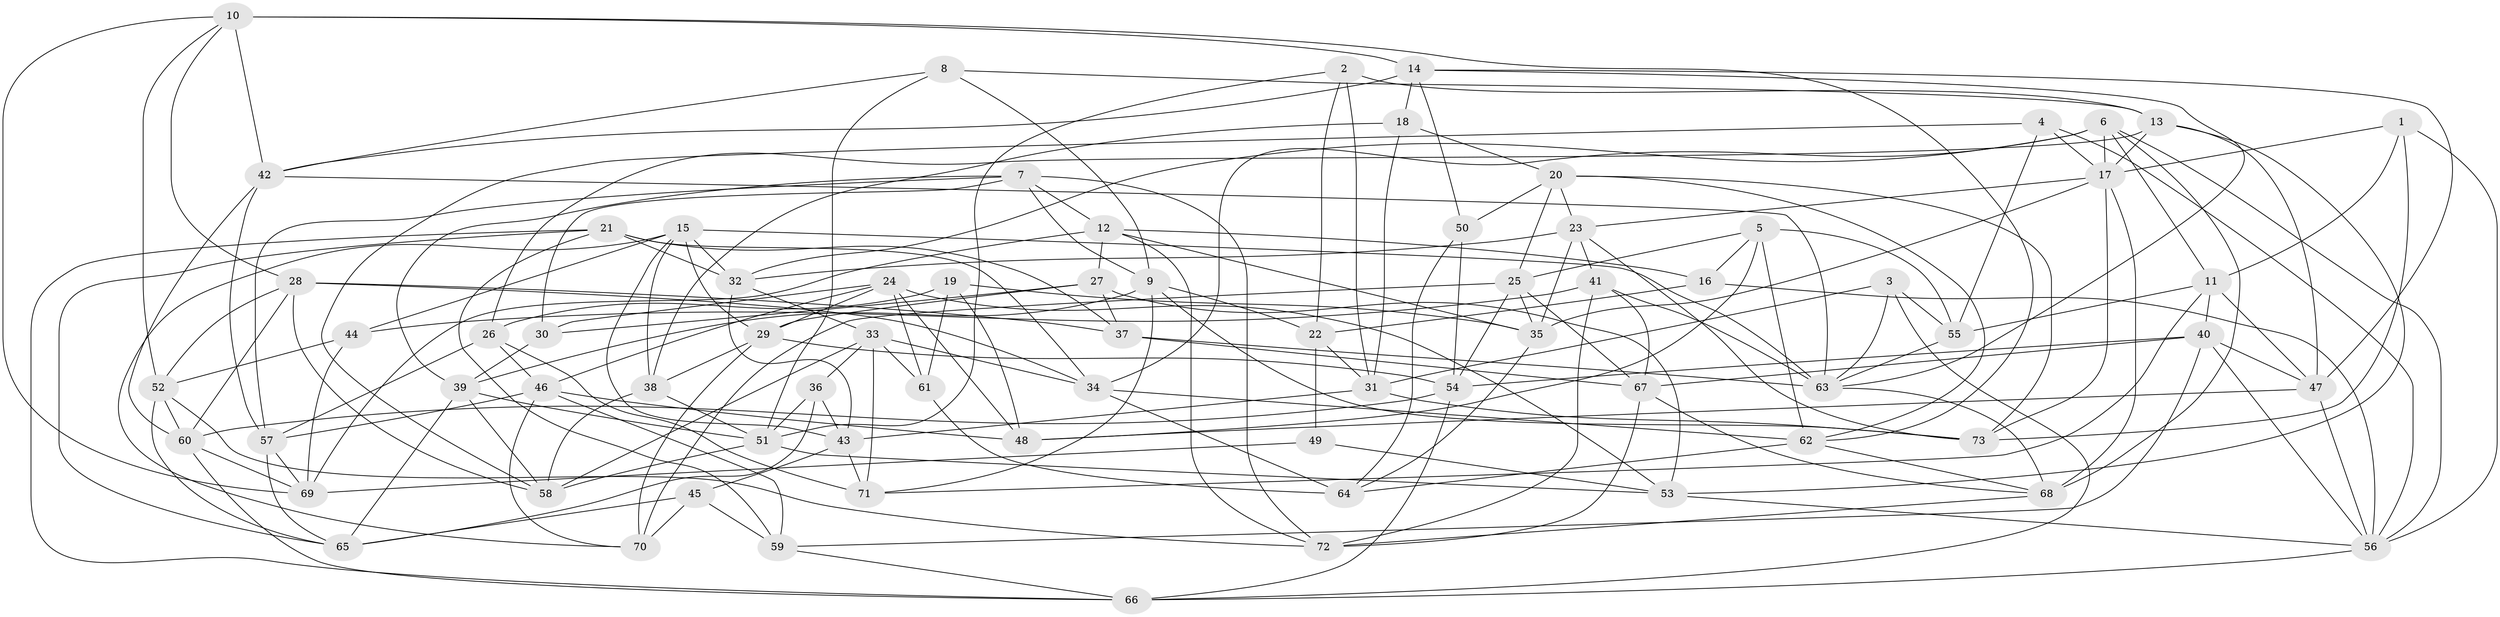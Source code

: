 // original degree distribution, {4: 1.0}
// Generated by graph-tools (version 1.1) at 2025/03/03/09/25 03:03:08]
// undirected, 73 vertices, 201 edges
graph export_dot {
graph [start="1"]
  node [color=gray90,style=filled];
  1;
  2;
  3;
  4;
  5;
  6;
  7;
  8;
  9;
  10;
  11;
  12;
  13;
  14;
  15;
  16;
  17;
  18;
  19;
  20;
  21;
  22;
  23;
  24;
  25;
  26;
  27;
  28;
  29;
  30;
  31;
  32;
  33;
  34;
  35;
  36;
  37;
  38;
  39;
  40;
  41;
  42;
  43;
  44;
  45;
  46;
  47;
  48;
  49;
  50;
  51;
  52;
  53;
  54;
  55;
  56;
  57;
  58;
  59;
  60;
  61;
  62;
  63;
  64;
  65;
  66;
  67;
  68;
  69;
  70;
  71;
  72;
  73;
  1 -- 11 [weight=1.0];
  1 -- 17 [weight=1.0];
  1 -- 56 [weight=1.0];
  1 -- 73 [weight=1.0];
  2 -- 13 [weight=1.0];
  2 -- 22 [weight=1.0];
  2 -- 31 [weight=1.0];
  2 -- 51 [weight=1.0];
  3 -- 31 [weight=1.0];
  3 -- 55 [weight=1.0];
  3 -- 63 [weight=1.0];
  3 -- 66 [weight=1.0];
  4 -- 17 [weight=1.0];
  4 -- 55 [weight=1.0];
  4 -- 56 [weight=1.0];
  4 -- 58 [weight=1.0];
  5 -- 16 [weight=1.0];
  5 -- 25 [weight=1.0];
  5 -- 48 [weight=1.0];
  5 -- 55 [weight=2.0];
  5 -- 62 [weight=1.0];
  6 -- 11 [weight=1.0];
  6 -- 17 [weight=1.0];
  6 -- 32 [weight=1.0];
  6 -- 34 [weight=1.0];
  6 -- 56 [weight=1.0];
  6 -- 68 [weight=1.0];
  7 -- 9 [weight=1.0];
  7 -- 12 [weight=1.0];
  7 -- 30 [weight=1.0];
  7 -- 39 [weight=1.0];
  7 -- 57 [weight=1.0];
  7 -- 72 [weight=1.0];
  8 -- 9 [weight=1.0];
  8 -- 13 [weight=1.0];
  8 -- 42 [weight=1.0];
  8 -- 51 [weight=1.0];
  9 -- 22 [weight=1.0];
  9 -- 39 [weight=1.0];
  9 -- 71 [weight=1.0];
  9 -- 73 [weight=1.0];
  10 -- 14 [weight=1.0];
  10 -- 28 [weight=1.0];
  10 -- 42 [weight=1.0];
  10 -- 52 [weight=1.0];
  10 -- 62 [weight=1.0];
  10 -- 69 [weight=1.0];
  11 -- 40 [weight=1.0];
  11 -- 47 [weight=1.0];
  11 -- 55 [weight=1.0];
  11 -- 71 [weight=1.0];
  12 -- 16 [weight=1.0];
  12 -- 27 [weight=1.0];
  12 -- 35 [weight=1.0];
  12 -- 69 [weight=1.0];
  12 -- 72 [weight=1.0];
  13 -- 17 [weight=1.0];
  13 -- 26 [weight=1.0];
  13 -- 47 [weight=1.0];
  13 -- 53 [weight=1.0];
  14 -- 18 [weight=1.0];
  14 -- 42 [weight=1.0];
  14 -- 47 [weight=1.0];
  14 -- 50 [weight=1.0];
  14 -- 63 [weight=1.0];
  15 -- 29 [weight=1.0];
  15 -- 32 [weight=1.0];
  15 -- 38 [weight=1.0];
  15 -- 43 [weight=1.0];
  15 -- 44 [weight=1.0];
  15 -- 63 [weight=2.0];
  15 -- 70 [weight=1.0];
  16 -- 22 [weight=1.0];
  16 -- 56 [weight=1.0];
  17 -- 23 [weight=1.0];
  17 -- 35 [weight=1.0];
  17 -- 68 [weight=1.0];
  17 -- 73 [weight=1.0];
  18 -- 20 [weight=1.0];
  18 -- 31 [weight=1.0];
  18 -- 38 [weight=1.0];
  19 -- 26 [weight=1.0];
  19 -- 35 [weight=1.0];
  19 -- 48 [weight=2.0];
  19 -- 61 [weight=2.0];
  20 -- 23 [weight=1.0];
  20 -- 25 [weight=1.0];
  20 -- 50 [weight=1.0];
  20 -- 62 [weight=1.0];
  20 -- 73 [weight=1.0];
  21 -- 32 [weight=1.0];
  21 -- 34 [weight=1.0];
  21 -- 37 [weight=1.0];
  21 -- 59 [weight=1.0];
  21 -- 65 [weight=1.0];
  21 -- 66 [weight=1.0];
  22 -- 31 [weight=1.0];
  22 -- 49 [weight=2.0];
  23 -- 32 [weight=1.0];
  23 -- 35 [weight=1.0];
  23 -- 41 [weight=1.0];
  23 -- 73 [weight=1.0];
  24 -- 29 [weight=1.0];
  24 -- 30 [weight=1.0];
  24 -- 46 [weight=1.0];
  24 -- 48 [weight=1.0];
  24 -- 53 [weight=1.0];
  24 -- 61 [weight=1.0];
  25 -- 35 [weight=1.0];
  25 -- 54 [weight=1.0];
  25 -- 67 [weight=1.0];
  25 -- 70 [weight=1.0];
  26 -- 46 [weight=1.0];
  26 -- 57 [weight=1.0];
  26 -- 71 [weight=2.0];
  27 -- 29 [weight=1.0];
  27 -- 30 [weight=1.0];
  27 -- 37 [weight=2.0];
  27 -- 53 [weight=1.0];
  28 -- 34 [weight=1.0];
  28 -- 37 [weight=1.0];
  28 -- 52 [weight=1.0];
  28 -- 58 [weight=1.0];
  28 -- 60 [weight=1.0];
  29 -- 38 [weight=1.0];
  29 -- 54 [weight=1.0];
  29 -- 70 [weight=1.0];
  30 -- 39 [weight=1.0];
  31 -- 43 [weight=1.0];
  31 -- 73 [weight=1.0];
  32 -- 33 [weight=1.0];
  32 -- 43 [weight=1.0];
  33 -- 34 [weight=1.0];
  33 -- 36 [weight=1.0];
  33 -- 58 [weight=1.0];
  33 -- 61 [weight=1.0];
  33 -- 71 [weight=1.0];
  34 -- 62 [weight=1.0];
  34 -- 64 [weight=1.0];
  35 -- 64 [weight=1.0];
  36 -- 43 [weight=1.0];
  36 -- 51 [weight=3.0];
  36 -- 65 [weight=1.0];
  37 -- 63 [weight=1.0];
  37 -- 67 [weight=1.0];
  38 -- 51 [weight=2.0];
  38 -- 58 [weight=1.0];
  39 -- 51 [weight=1.0];
  39 -- 58 [weight=1.0];
  39 -- 65 [weight=1.0];
  40 -- 47 [weight=1.0];
  40 -- 54 [weight=1.0];
  40 -- 56 [weight=1.0];
  40 -- 59 [weight=1.0];
  40 -- 67 [weight=1.0];
  41 -- 44 [weight=1.0];
  41 -- 63 [weight=2.0];
  41 -- 67 [weight=1.0];
  41 -- 72 [weight=1.0];
  42 -- 57 [weight=1.0];
  42 -- 60 [weight=1.0];
  42 -- 63 [weight=1.0];
  43 -- 45 [weight=1.0];
  43 -- 71 [weight=1.0];
  44 -- 52 [weight=1.0];
  44 -- 69 [weight=1.0];
  45 -- 59 [weight=2.0];
  45 -- 65 [weight=1.0];
  45 -- 70 [weight=2.0];
  46 -- 48 [weight=1.0];
  46 -- 57 [weight=1.0];
  46 -- 59 [weight=1.0];
  46 -- 70 [weight=1.0];
  47 -- 48 [weight=1.0];
  47 -- 56 [weight=1.0];
  49 -- 53 [weight=1.0];
  49 -- 69 [weight=1.0];
  50 -- 54 [weight=1.0];
  50 -- 64 [weight=1.0];
  51 -- 53 [weight=1.0];
  51 -- 58 [weight=1.0];
  52 -- 60 [weight=1.0];
  52 -- 65 [weight=1.0];
  52 -- 72 [weight=1.0];
  53 -- 56 [weight=1.0];
  54 -- 60 [weight=1.0];
  54 -- 66 [weight=1.0];
  55 -- 63 [weight=1.0];
  56 -- 66 [weight=1.0];
  57 -- 65 [weight=1.0];
  57 -- 69 [weight=1.0];
  59 -- 66 [weight=1.0];
  60 -- 66 [weight=1.0];
  60 -- 69 [weight=1.0];
  61 -- 64 [weight=2.0];
  62 -- 64 [weight=1.0];
  62 -- 68 [weight=1.0];
  63 -- 68 [weight=1.0];
  67 -- 68 [weight=1.0];
  67 -- 72 [weight=1.0];
  68 -- 72 [weight=1.0];
}
